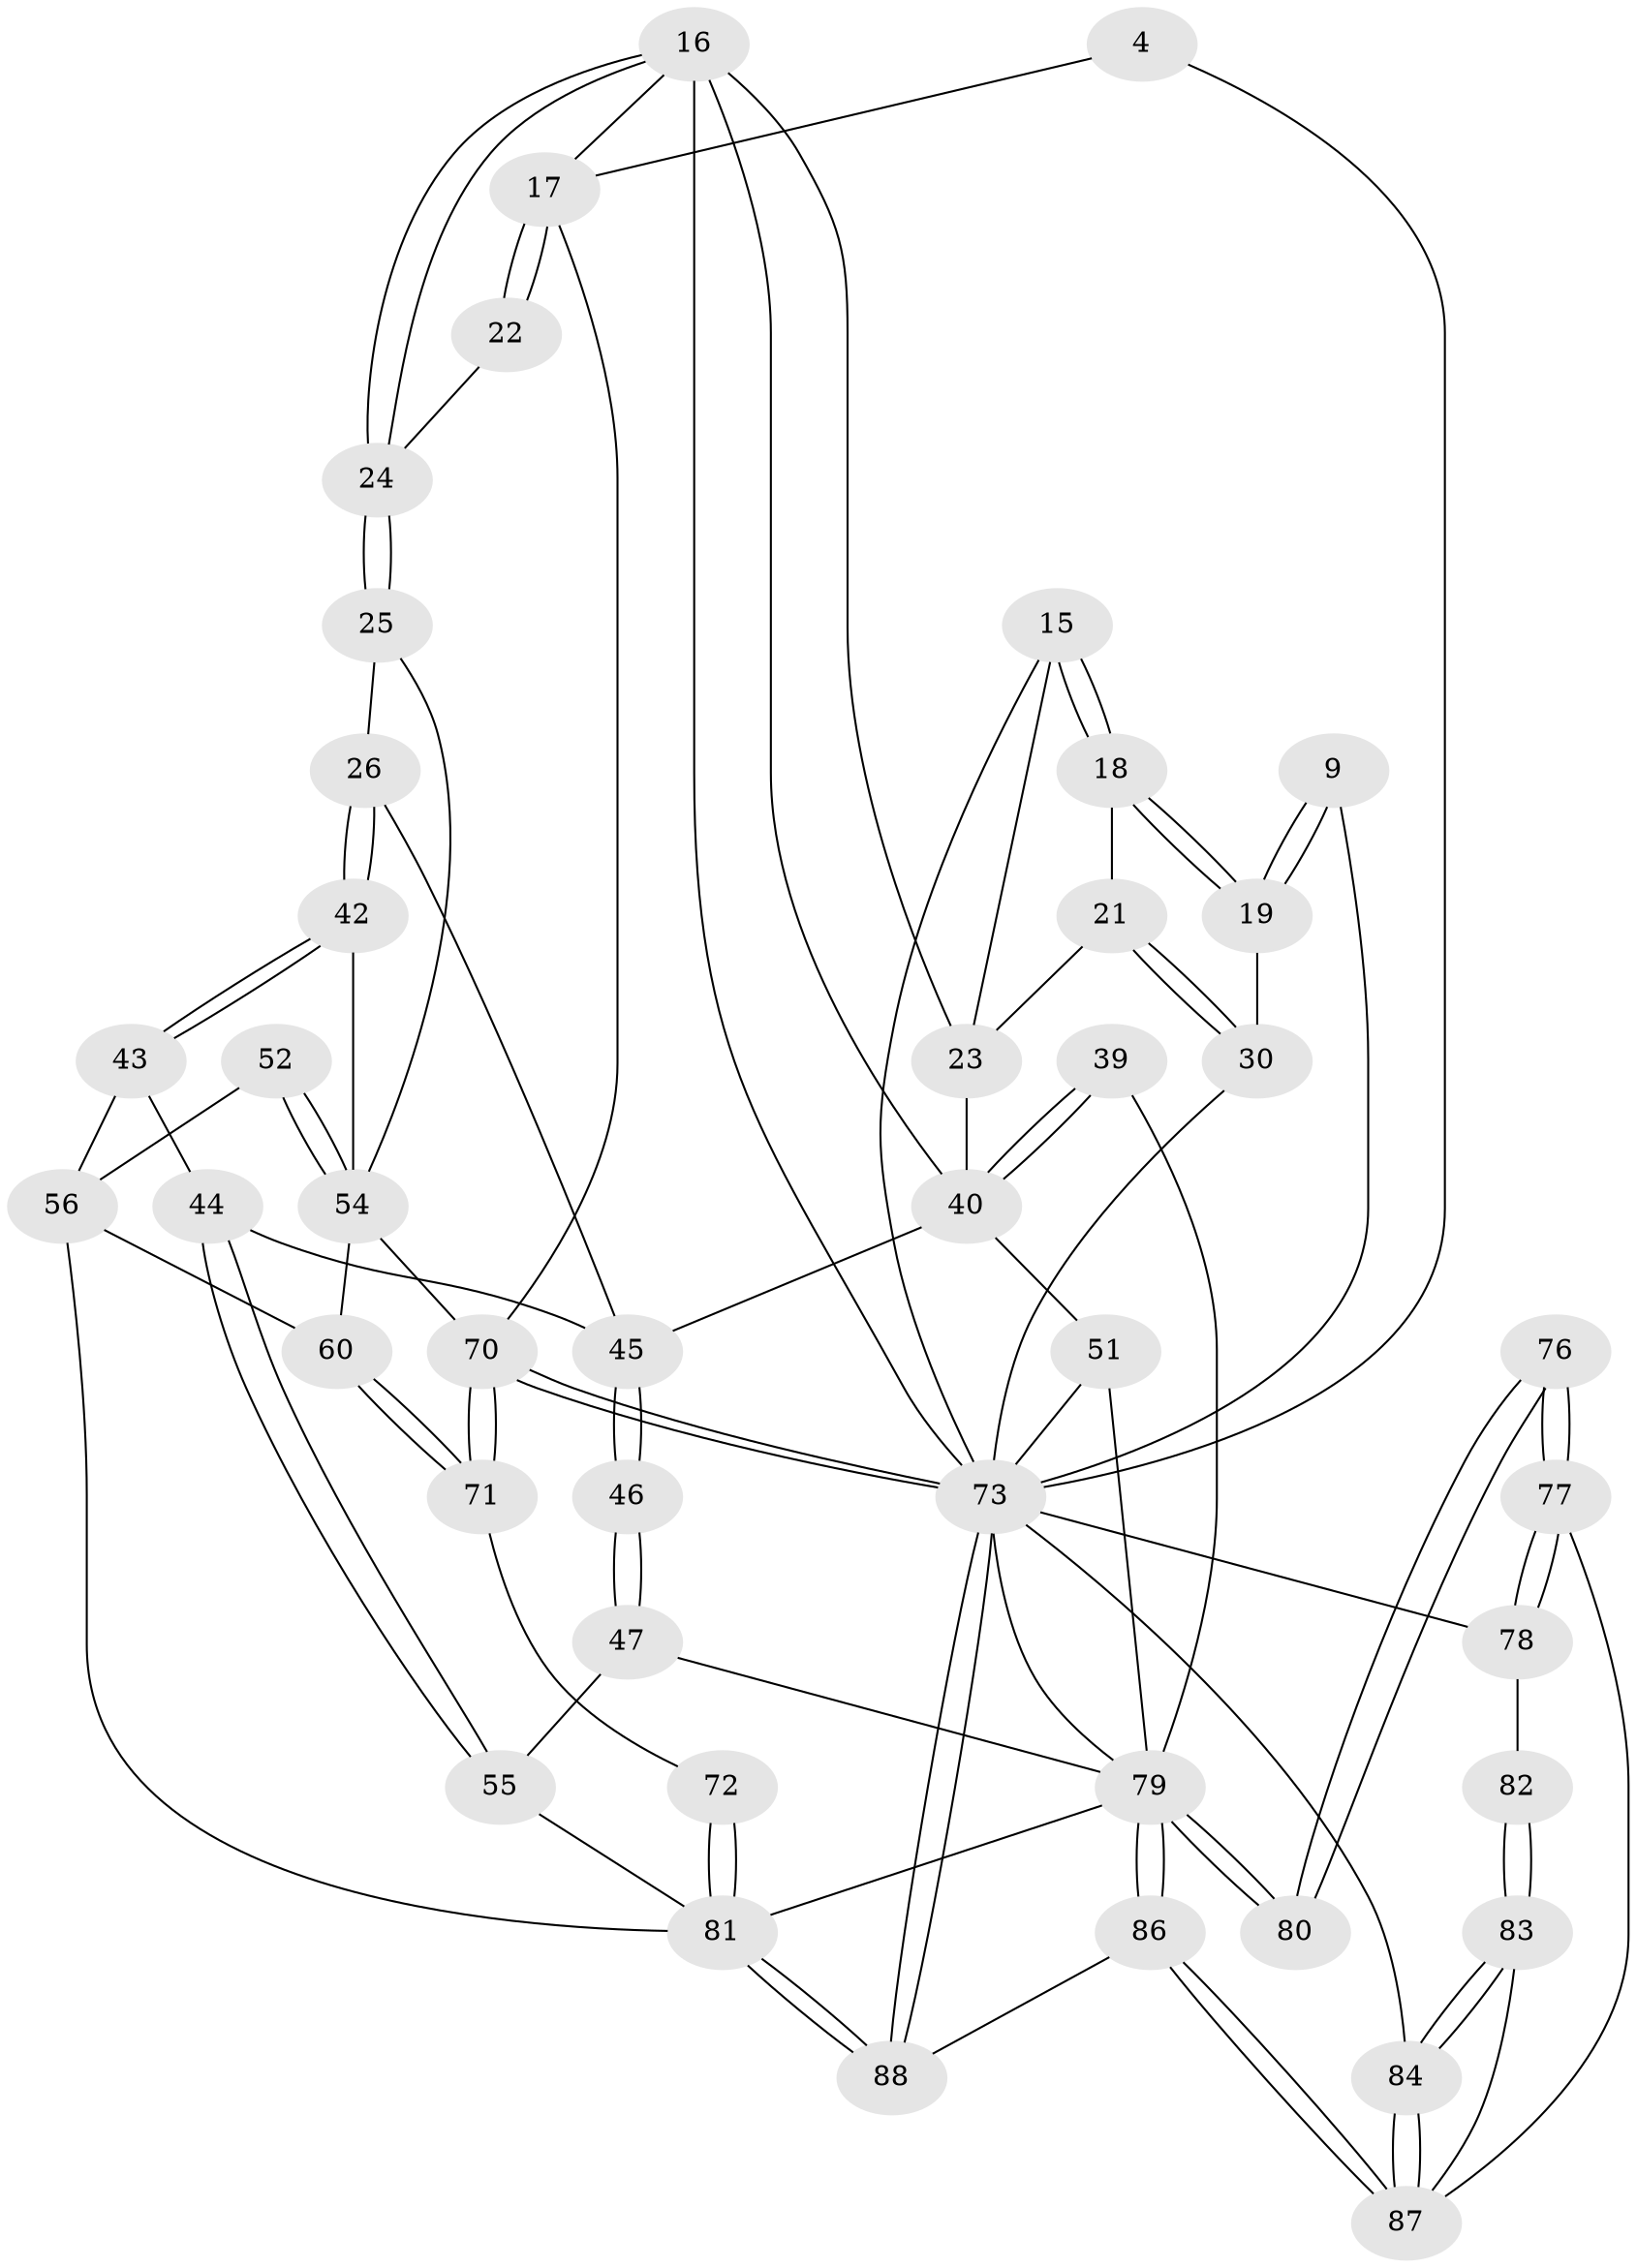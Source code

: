// original degree distribution, {3: 0.03409090909090909, 4: 0.25, 6: 0.25, 5: 0.4659090909090909}
// Generated by graph-tools (version 1.1) at 2025/01/03/09/25 05:01:15]
// undirected, 44 vertices, 103 edges
graph export_dot {
graph [start="1"]
  node [color=gray90,style=filled];
  4 [pos="+0.9233038385070865+0.0016347547586689735"];
  9 [pos="+0+0"];
  15 [pos="+0.2679960815940374+0"];
  16 [pos="+0.6847636501070452+0.20745214059835856",super="+12+13"];
  17 [pos="+0.8446302686101202+0.17420460697619802",super="+8"];
  18 [pos="+0.14001238208802078+0.15311370059967475"];
  19 [pos="+0+0"];
  21 [pos="+0.09623215282341183+0.2743364489876532"];
  22 [pos="+1+0.320667119361479"];
  23 [pos="+0.36450876755454953+0.30502064964801756",super="+20"];
  24 [pos="+0.811942924506117+0.3805120459089405"];
  25 [pos="+0.8070940269380373+0.3945185167748025"];
  26 [pos="+0.7883682187571581+0.4211933446229972"];
  30 [pos="+0+0.4215421691595756"];
  39 [pos="+0.36863955036551904+0.5968771465501427"];
  40 [pos="+0.3586603962504311+0.592444091672697",super="+35+34"];
  42 [pos="+0.8487068528772671+0.5603233070612824"];
  43 [pos="+0.7739606694347891+0.5891645364974882"];
  44 [pos="+0.7621411261779547+0.5840999740354282"];
  45 [pos="+0.7454520860272389+0.5418800585189263",super="+28"];
  46 [pos="+0.57191584574871+0.5508708789110465"];
  47 [pos="+0.5582499813396175+0.6219827169403302"];
  51 [pos="+0.2591617110004795+0.5897037537528833",super="+32"];
  52 [pos="+0.8675376026401158+0.5794290611457316"];
  54 [pos="+0.944358458397965+0.6491784441758808",super="+38+41"];
  55 [pos="+0.6659779098721323+0.6778095814718293"];
  56 [pos="+0.8341314210099434+0.715644266005488",super="+53"];
  60 [pos="+0.8919979306787784+0.7058789797887297"];
  70 [pos="+1+1",super="+36"];
  71 [pos="+0.9949168447745196+0.8908754211132981"];
  72 [pos="+0.8823607926762358+0.8912743239738529"];
  73 [pos="+1+1",super="+62+64+10"];
  76 [pos="+0.3182153011684181+0.9005840366055686"];
  77 [pos="+0.3012418006360539+0.8992526643889176"];
  78 [pos="+0.2256375076621225+0.8579580647874876",super="+75+74"];
  79 [pos="+0.3899468159726294+0.9565937161802615",super="+69+67"];
  80 [pos="+0.34728603897376903+0.9188083397565109",super="+65+66"];
  81 [pos="+0.6998128862159275+1",super="+68+58+57"];
  82 [pos="+0.15485749768143414+0.8286147307528202"];
  83 [pos="+0.14389589353730434+0.9417480511852508"];
  84 [pos="+0+1"];
  86 [pos="+0.36427691072421453+1"];
  87 [pos="+0.3022922425179735+1",super="+85"];
  88 [pos="+0.7130379621880127+1"];
  4 -- 17;
  4 -- 73;
  9 -- 19;
  9 -- 19;
  9 -- 73 [weight=3];
  15 -- 18;
  15 -- 18;
  15 -- 23;
  15 -- 73;
  16 -- 17;
  16 -- 24;
  16 -- 24;
  16 -- 23 [weight=2];
  16 -- 40;
  16 -- 73;
  17 -- 22 [weight=2];
  17 -- 22;
  17 -- 70;
  18 -- 19;
  18 -- 19;
  18 -- 21;
  19 -- 30;
  21 -- 30;
  21 -- 30;
  21 -- 23;
  22 -- 24;
  23 -- 40;
  24 -- 25;
  24 -- 25;
  25 -- 26;
  25 -- 54;
  26 -- 42;
  26 -- 42;
  26 -- 45;
  30 -- 73;
  39 -- 40 [weight=2];
  39 -- 40;
  39 -- 79;
  40 -- 51 [weight=2];
  40 -- 45;
  42 -- 43;
  42 -- 43;
  42 -- 54;
  43 -- 44;
  43 -- 56;
  44 -- 45;
  44 -- 55;
  44 -- 55;
  45 -- 46 [weight=2];
  45 -- 46;
  46 -- 47;
  46 -- 47;
  47 -- 55;
  47 -- 79;
  51 -- 73;
  51 -- 79;
  52 -- 54 [weight=2];
  52 -- 54;
  52 -- 56;
  54 -- 60;
  54 -- 70;
  55 -- 81;
  56 -- 60;
  56 -- 81;
  60 -- 71;
  60 -- 71;
  70 -- 71;
  70 -- 71;
  70 -- 73 [weight=2];
  70 -- 73;
  71 -- 72;
  72 -- 81 [weight=2];
  72 -- 81;
  73 -- 88;
  73 -- 88;
  73 -- 84;
  73 -- 78;
  73 -- 79;
  76 -- 77;
  76 -- 77;
  76 -- 80 [weight=2];
  76 -- 80;
  77 -- 78;
  77 -- 78;
  77 -- 87;
  78 -- 82 [weight=2];
  79 -- 80 [weight=3];
  79 -- 80;
  79 -- 86;
  79 -- 86;
  79 -- 81;
  81 -- 88;
  81 -- 88;
  82 -- 83;
  82 -- 83;
  83 -- 84;
  83 -- 84;
  83 -- 87;
  84 -- 87;
  84 -- 87;
  86 -- 87;
  86 -- 87;
  86 -- 88;
}
